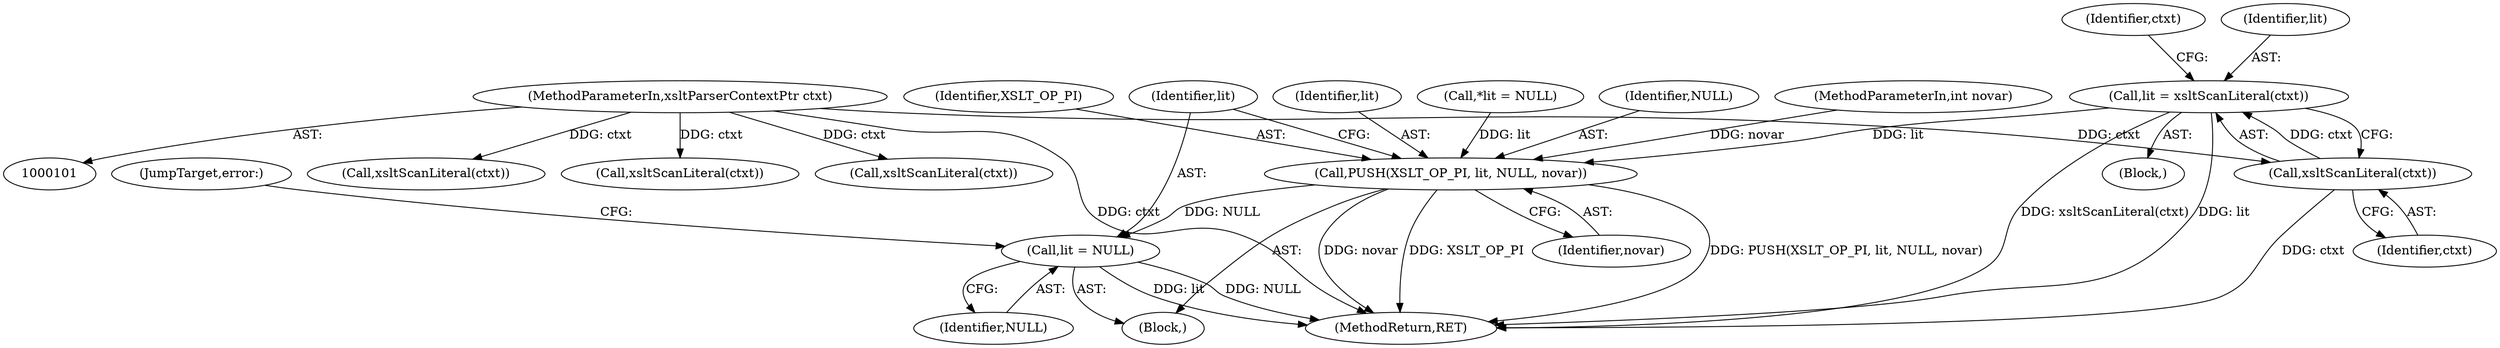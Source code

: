 digraph "0_Chrome_96dbafe288dbe2f0cc45fa3c39daf6d0c37acbab_24@pointer" {
"1000331" [label="(Call,lit = xsltScanLiteral(ctxt))"];
"1000333" [label="(Call,xsltScanLiteral(ctxt))"];
"1000102" [label="(MethodParameterIn,xsltParserContextPtr ctxt)"];
"1000364" [label="(Call,PUSH(XSLT_OP_PI, lit, NULL, novar))"];
"1000369" [label="(Call,lit = NULL)"];
"1000105" [label="(MethodParameterIn,int novar)"];
"1000102" [label="(MethodParameterIn,xsltParserContextPtr ctxt)"];
"1000510" [label="(MethodReturn,RET)"];
"1000365" [label="(Identifier,XSLT_OP_PI)"];
"1000368" [label="(Identifier,novar)"];
"1000366" [label="(Identifier,lit)"];
"1000337" [label="(Identifier,ctxt)"];
"1000232" [label="(Call,xsltScanLiteral(ctxt))"];
"1000369" [label="(Call,lit = NULL)"];
"1000268" [label="(Call,xsltScanLiteral(ctxt))"];
"1000331" [label="(Call,lit = xsltScanLiteral(ctxt))"];
"1000364" [label="(Call,PUSH(XSLT_OP_PI, lit, NULL, novar))"];
"1000370" [label="(Identifier,lit)"];
"1000109" [label="(Call,*lit = NULL)"];
"1000371" [label="(Identifier,NULL)"];
"1000332" [label="(Identifier,lit)"];
"1000323" [label="(Block,)"];
"1000508" [label="(JumpTarget,error:)"];
"1000333" [label="(Call,xsltScanLiteral(ctxt))"];
"1000334" [label="(Identifier,ctxt)"];
"1000330" [label="(Block,)"];
"1000367" [label="(Identifier,NULL)"];
"1000161" [label="(Call,xsltScanLiteral(ctxt))"];
"1000331" -> "1000330"  [label="AST: "];
"1000331" -> "1000333"  [label="CFG: "];
"1000332" -> "1000331"  [label="AST: "];
"1000333" -> "1000331"  [label="AST: "];
"1000337" -> "1000331"  [label="CFG: "];
"1000331" -> "1000510"  [label="DDG: xsltScanLiteral(ctxt)"];
"1000331" -> "1000510"  [label="DDG: lit"];
"1000333" -> "1000331"  [label="DDG: ctxt"];
"1000331" -> "1000364"  [label="DDG: lit"];
"1000333" -> "1000334"  [label="CFG: "];
"1000334" -> "1000333"  [label="AST: "];
"1000333" -> "1000510"  [label="DDG: ctxt"];
"1000102" -> "1000333"  [label="DDG: ctxt"];
"1000102" -> "1000101"  [label="AST: "];
"1000102" -> "1000510"  [label="DDG: ctxt"];
"1000102" -> "1000161"  [label="DDG: ctxt"];
"1000102" -> "1000232"  [label="DDG: ctxt"];
"1000102" -> "1000268"  [label="DDG: ctxt"];
"1000364" -> "1000323"  [label="AST: "];
"1000364" -> "1000368"  [label="CFG: "];
"1000365" -> "1000364"  [label="AST: "];
"1000366" -> "1000364"  [label="AST: "];
"1000367" -> "1000364"  [label="AST: "];
"1000368" -> "1000364"  [label="AST: "];
"1000370" -> "1000364"  [label="CFG: "];
"1000364" -> "1000510"  [label="DDG: XSLT_OP_PI"];
"1000364" -> "1000510"  [label="DDG: PUSH(XSLT_OP_PI, lit, NULL, novar)"];
"1000364" -> "1000510"  [label="DDG: novar"];
"1000109" -> "1000364"  [label="DDG: lit"];
"1000105" -> "1000364"  [label="DDG: novar"];
"1000364" -> "1000369"  [label="DDG: NULL"];
"1000369" -> "1000323"  [label="AST: "];
"1000369" -> "1000371"  [label="CFG: "];
"1000370" -> "1000369"  [label="AST: "];
"1000371" -> "1000369"  [label="AST: "];
"1000508" -> "1000369"  [label="CFG: "];
"1000369" -> "1000510"  [label="DDG: lit"];
"1000369" -> "1000510"  [label="DDG: NULL"];
}
